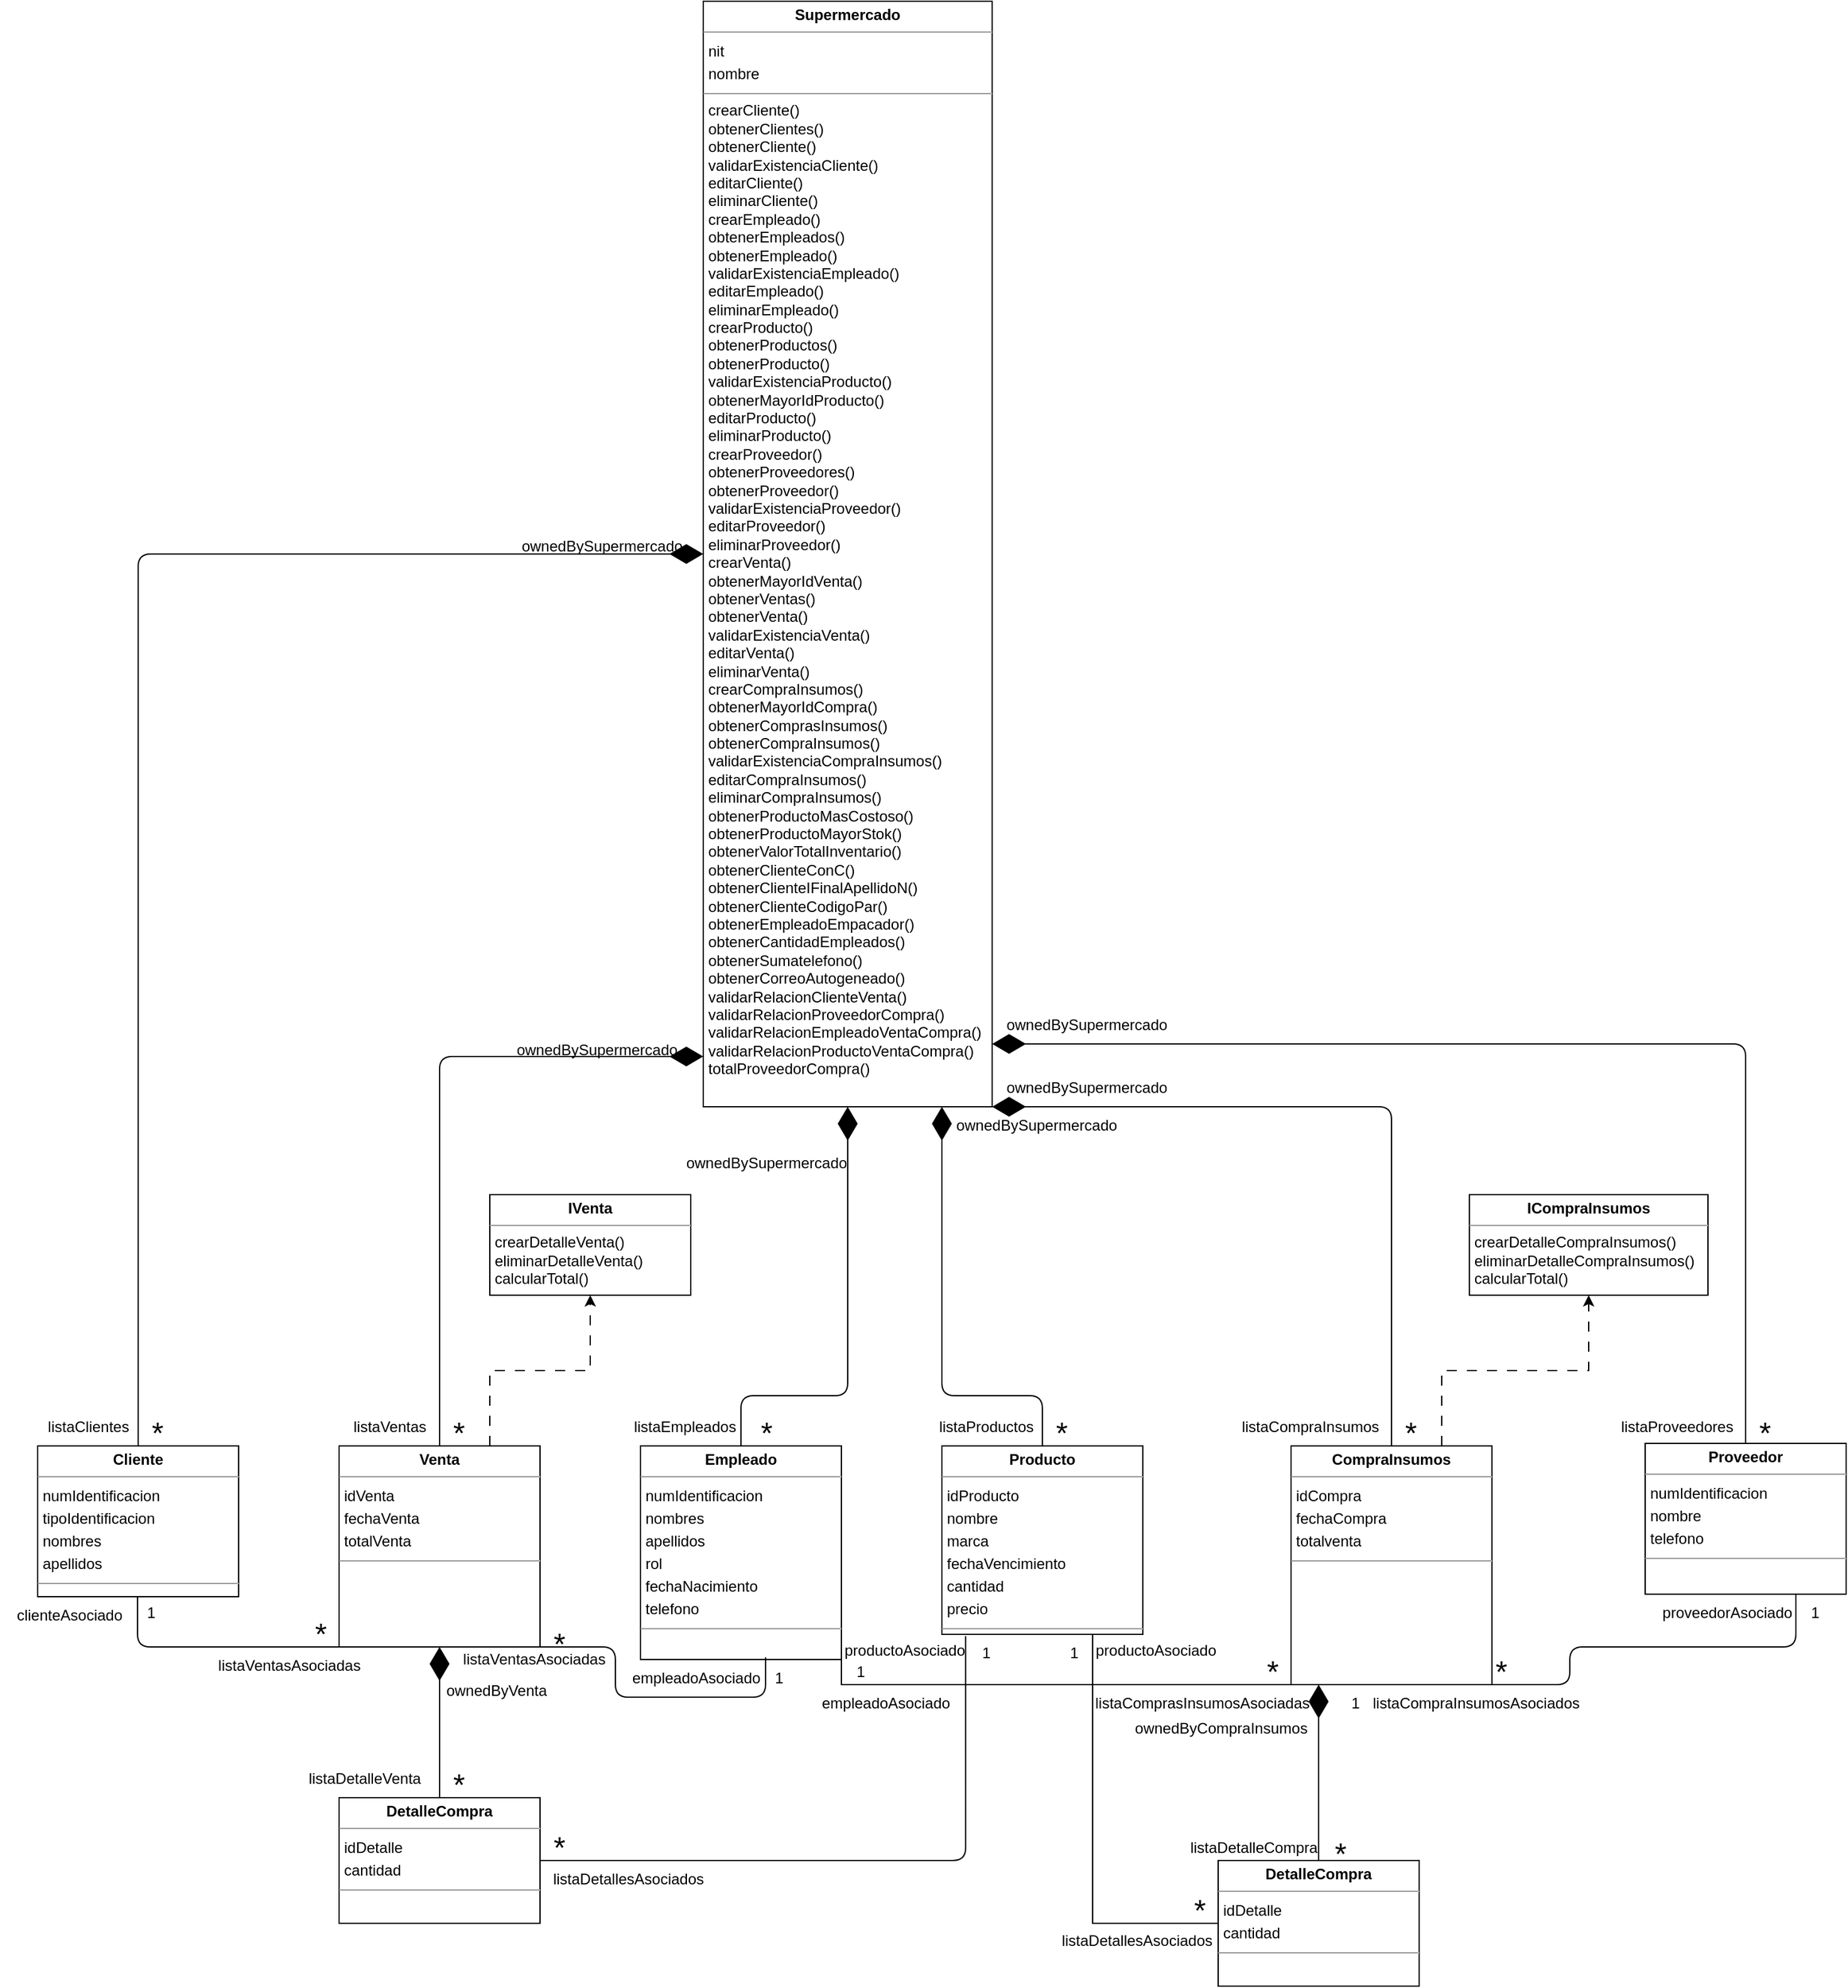 <mxfile version="22.1.3" type="device">
  <diagram id="C5RBs43oDa-KdzZeNtuy" name="Page-1">
    <mxGraphModel dx="829" dy="1866" grid="1" gridSize="10" guides="1" tooltips="1" connect="1" arrows="1" fold="1" page="1" pageScale="1" pageWidth="827" pageHeight="1169" math="0" shadow="0">
      <root>
        <mxCell id="WIyWlLk6GJQsqaUBKTNV-0" />
        <mxCell id="WIyWlLk6GJQsqaUBKTNV-1" parent="WIyWlLk6GJQsqaUBKTNV-0" />
        <mxCell id="kNCaPJdA75GjF8ZYcJyq-0" value="&lt;p style=&quot;margin:0px;margin-top:4px;text-align:center;&quot;&gt;&lt;b&gt;Cliente&lt;/b&gt;&lt;/p&gt;&lt;hr size=&quot;1&quot;&gt;&lt;p style=&quot;margin: 0px 0px 0px 4px; line-height: 150%;&quot;&gt;numIdentificacion&lt;/p&gt;&lt;p style=&quot;margin: 0px 0px 0px 4px; line-height: 150%;&quot;&gt;tipoIdentificacion&lt;/p&gt;&lt;p style=&quot;margin: 0px 0px 0px 4px; line-height: 150%;&quot;&gt;nombres&lt;/p&gt;&lt;p style=&quot;margin: 0px 0px 0px 4px; line-height: 150%;&quot;&gt;apellidos&lt;/p&gt;&lt;hr size=&quot;1&quot;&gt;&lt;p style=&quot;margin:0px;margin-left:4px;&quot;&gt;&lt;br&gt;&lt;/p&gt;" style="verticalAlign=top;align=left;overflow=fill;fontSize=12;fontFamily=Helvetica;html=1;whiteSpace=wrap;" parent="WIyWlLk6GJQsqaUBKTNV-1" vertex="1">
          <mxGeometry x="40" y="240" width="160" height="120" as="geometry" />
        </mxCell>
        <mxCell id="XZi6HHMwjH49y-VhssPX-24" style="edgeStyle=orthogonalEdgeStyle;rounded=0;orthogonalLoop=1;jettySize=auto;html=1;exitX=0.75;exitY=0;exitDx=0;exitDy=0;entryX=0.5;entryY=1;entryDx=0;entryDy=0;dashed=1;dashPattern=8 8;" edge="1" parent="WIyWlLk6GJQsqaUBKTNV-1" source="kNCaPJdA75GjF8ZYcJyq-1" target="XZi6HHMwjH49y-VhssPX-23">
          <mxGeometry relative="1" as="geometry" />
        </mxCell>
        <mxCell id="kNCaPJdA75GjF8ZYcJyq-1" value="&lt;p style=&quot;margin:0px;margin-top:4px;text-align:center;&quot;&gt;&lt;b&gt;Venta&lt;/b&gt;&lt;/p&gt;&lt;hr size=&quot;1&quot;&gt;&lt;p style=&quot;margin: 0px 0px 0px 4px; line-height: 150%;&quot;&gt;idVenta&lt;/p&gt;&lt;p style=&quot;margin: 0px 0px 0px 4px; line-height: 150%;&quot;&gt;fechaVenta&lt;/p&gt;&lt;p style=&quot;margin: 0px 0px 0px 4px; line-height: 150%;&quot;&gt;totalVenta&lt;/p&gt;&lt;hr size=&quot;1&quot;&gt;&lt;p style=&quot;margin:0px;margin-left:4px;&quot;&gt;&lt;br&gt;&lt;/p&gt;" style="verticalAlign=top;align=left;overflow=fill;fontSize=12;fontFamily=Helvetica;html=1;whiteSpace=wrap;" parent="WIyWlLk6GJQsqaUBKTNV-1" vertex="1">
          <mxGeometry x="280" y="240" width="160" height="160" as="geometry" />
        </mxCell>
        <mxCell id="Ck3OJxmytHhcV2q8WUNJ-1" value="&lt;p style=&quot;margin:0px;margin-top:4px;text-align:center;&quot;&gt;&lt;b&gt;Empleado&lt;/b&gt;&lt;/p&gt;&lt;hr size=&quot;1&quot;&gt;&lt;p style=&quot;margin: 0px 0px 0px 4px; line-height: 150%;&quot;&gt;numIdentificacion&lt;/p&gt;&lt;p style=&quot;margin: 0px 0px 0px 4px; line-height: 150%;&quot;&gt;nombres&lt;/p&gt;&lt;p style=&quot;margin: 0px 0px 0px 4px; line-height: 150%;&quot;&gt;apellidos&lt;/p&gt;&lt;p style=&quot;margin: 0px 0px 0px 4px; line-height: 150%;&quot;&gt;rol&lt;/p&gt;&lt;p style=&quot;margin: 0px 0px 0px 4px; line-height: 150%;&quot;&gt;fechaNacimiento&lt;/p&gt;&lt;p style=&quot;margin: 0px 0px 0px 4px; line-height: 150%;&quot;&gt;telefono&lt;/p&gt;&lt;hr size=&quot;1&quot;&gt;&lt;p style=&quot;margin:0px;margin-left:4px;&quot;&gt;&lt;br&gt;&lt;/p&gt;" style="verticalAlign=top;align=left;overflow=fill;fontSize=12;fontFamily=Helvetica;html=1;whiteSpace=wrap;" parent="WIyWlLk6GJQsqaUBKTNV-1" vertex="1">
          <mxGeometry x="520" y="240" width="160" height="170" as="geometry" />
        </mxCell>
        <mxCell id="Ck3OJxmytHhcV2q8WUNJ-2" value="&lt;p style=&quot;margin:0px;margin-top:4px;text-align:center;&quot;&gt;&lt;b&gt;Producto&lt;/b&gt;&lt;/p&gt;&lt;hr size=&quot;1&quot;&gt;&lt;p style=&quot;margin: 0px 0px 0px 4px; line-height: 150%;&quot;&gt;idProducto&lt;/p&gt;&lt;p style=&quot;margin: 0px 0px 0px 4px; line-height: 150%;&quot;&gt;nombre&lt;/p&gt;&lt;p style=&quot;margin: 0px 0px 0px 4px; line-height: 150%;&quot;&gt;marca&lt;/p&gt;&lt;p style=&quot;margin: 0px 0px 0px 4px; line-height: 150%;&quot;&gt;fechaVencimiento&lt;/p&gt;&lt;p style=&quot;margin: 0px 0px 0px 4px; line-height: 150%;&quot;&gt;cantidad&lt;/p&gt;&lt;p style=&quot;margin: 0px 0px 0px 4px; line-height: 150%;&quot;&gt;precio&lt;/p&gt;&lt;hr size=&quot;1&quot;&gt;&lt;p style=&quot;margin:0px;margin-left:4px;&quot;&gt;&lt;br&gt;&lt;/p&gt;" style="verticalAlign=top;align=left;overflow=fill;fontSize=12;fontFamily=Helvetica;html=1;whiteSpace=wrap;" parent="WIyWlLk6GJQsqaUBKTNV-1" vertex="1">
          <mxGeometry x="760" y="240" width="160" height="150" as="geometry" />
        </mxCell>
        <mxCell id="XZi6HHMwjH49y-VhssPX-19" style="edgeStyle=orthogonalEdgeStyle;rounded=0;orthogonalLoop=1;jettySize=auto;html=1;exitX=0;exitY=1;exitDx=0;exitDy=0;entryX=1;entryY=1;entryDx=0;entryDy=0;endArrow=none;endFill=0;" edge="1" parent="WIyWlLk6GJQsqaUBKTNV-1" source="Ck3OJxmytHhcV2q8WUNJ-3" target="Ck3OJxmytHhcV2q8WUNJ-1">
          <mxGeometry relative="1" as="geometry">
            <Array as="points">
              <mxPoint x="680" y="430" />
            </Array>
          </mxGeometry>
        </mxCell>
        <mxCell id="XZi6HHMwjH49y-VhssPX-26" style="edgeStyle=orthogonalEdgeStyle;rounded=0;orthogonalLoop=1;jettySize=auto;html=1;exitX=0.75;exitY=0;exitDx=0;exitDy=0;entryX=0.5;entryY=1;entryDx=0;entryDy=0;dashed=1;dashPattern=8 8;" edge="1" parent="WIyWlLk6GJQsqaUBKTNV-1" source="Ck3OJxmytHhcV2q8WUNJ-3" target="XZi6HHMwjH49y-VhssPX-25">
          <mxGeometry relative="1" as="geometry" />
        </mxCell>
        <mxCell id="Ck3OJxmytHhcV2q8WUNJ-3" value="&lt;p style=&quot;margin:0px;margin-top:4px;text-align:center;&quot;&gt;&lt;b&gt;CompraInsumos&lt;/b&gt;&lt;/p&gt;&lt;hr size=&quot;1&quot;&gt;&lt;p style=&quot;margin: 0px 0px 0px 4px; line-height: 150%;&quot;&gt;idCompra&lt;/p&gt;&lt;p style=&quot;margin: 0px 0px 0px 4px; line-height: 150%;&quot;&gt;fechaCompra&lt;/p&gt;&lt;p style=&quot;margin: 0px 0px 0px 4px; line-height: 150%;&quot;&gt;totalventa&lt;/p&gt;&lt;hr size=&quot;1&quot;&gt;&lt;p style=&quot;margin:0px;margin-left:4px;&quot;&gt;&lt;br&gt;&lt;/p&gt;" style="verticalAlign=top;align=left;overflow=fill;fontSize=12;fontFamily=Helvetica;html=1;whiteSpace=wrap;" parent="WIyWlLk6GJQsqaUBKTNV-1" vertex="1">
          <mxGeometry x="1038" y="240" width="160" height="190" as="geometry" />
        </mxCell>
        <mxCell id="Ck3OJxmytHhcV2q8WUNJ-4" value="&lt;p style=&quot;margin:0px;margin-top:4px;text-align:center;&quot;&gt;&lt;b&gt;Proveedor&lt;/b&gt;&lt;/p&gt;&lt;hr size=&quot;1&quot;&gt;&lt;p style=&quot;margin: 0px 0px 0px 4px; line-height: 150%;&quot;&gt;numIdentificacion&lt;/p&gt;&lt;p style=&quot;margin: 0px 0px 0px 4px; line-height: 150%;&quot;&gt;nombre&lt;/p&gt;&lt;p style=&quot;margin: 0px 0px 0px 4px; line-height: 150%;&quot;&gt;telefono&lt;/p&gt;&lt;hr size=&quot;1&quot;&gt;&lt;p style=&quot;margin:0px;margin-left:4px;&quot;&gt;&lt;br&gt;&lt;/p&gt;" style="verticalAlign=top;align=left;overflow=fill;fontSize=12;fontFamily=Helvetica;html=1;whiteSpace=wrap;" parent="WIyWlLk6GJQsqaUBKTNV-1" vertex="1">
          <mxGeometry x="1320" y="238" width="160" height="120" as="geometry" />
        </mxCell>
        <mxCell id="Ck3OJxmytHhcV2q8WUNJ-5" value="&lt;p style=&quot;margin:0px;margin-top:4px;text-align:center;&quot;&gt;&lt;b&gt;DetalleCompra&lt;/b&gt;&lt;/p&gt;&lt;hr size=&quot;1&quot;&gt;&lt;p style=&quot;margin: 0px 0px 0px 4px; line-height: 150%;&quot;&gt;idDetalle&lt;/p&gt;&lt;p style=&quot;margin: 0px 0px 0px 4px; line-height: 150%;&quot;&gt;cantidad&lt;/p&gt;&lt;hr size=&quot;1&quot;&gt;&lt;p style=&quot;margin:0px;margin-left:4px;&quot;&gt;&lt;br&gt;&lt;/p&gt;" style="verticalAlign=top;align=left;overflow=fill;fontSize=12;fontFamily=Helvetica;html=1;whiteSpace=wrap;" parent="WIyWlLk6GJQsqaUBKTNV-1" vertex="1">
          <mxGeometry x="280" y="520" width="160" height="100" as="geometry" />
        </mxCell>
        <mxCell id="Ck3OJxmytHhcV2q8WUNJ-8" value="" style="endArrow=diamondThin;endFill=1;endSize=24;html=1;rounded=0;entryX=0.5;entryY=1;entryDx=0;entryDy=0;exitX=0.5;exitY=0;exitDx=0;exitDy=0;" parent="WIyWlLk6GJQsqaUBKTNV-1" source="Ck3OJxmytHhcV2q8WUNJ-5" target="kNCaPJdA75GjF8ZYcJyq-1" edge="1">
          <mxGeometry width="160" relative="1" as="geometry">
            <mxPoint x="410" y="490" as="sourcePoint" />
            <mxPoint x="570" y="490" as="targetPoint" />
          </mxGeometry>
        </mxCell>
        <mxCell id="Ck3OJxmytHhcV2q8WUNJ-9" value="" style="endArrow=none;endFill=0;endSize=24;html=1;rounded=1;entryX=0.5;entryY=1;entryDx=0;entryDy=0;exitX=0.25;exitY=1;exitDx=0;exitDy=0;edgeStyle=orthogonalEdgeStyle;" parent="WIyWlLk6GJQsqaUBKTNV-1" source="kNCaPJdA75GjF8ZYcJyq-1" edge="1">
          <mxGeometry width="160" relative="1" as="geometry">
            <mxPoint x="119.5" y="550" as="sourcePoint" />
            <mxPoint x="119.5" y="360" as="targetPoint" />
            <Array as="points">
              <mxPoint x="320" y="400" />
              <mxPoint x="120" y="400" />
            </Array>
          </mxGeometry>
        </mxCell>
        <mxCell id="Ck3OJxmytHhcV2q8WUNJ-10" value="&lt;font style=&quot;font-size: 24px;&quot;&gt;*&lt;/font&gt;" style="text;html=1;align=center;verticalAlign=middle;resizable=0;points=[];autosize=1;strokeColor=none;fillColor=none;" parent="WIyWlLk6GJQsqaUBKTNV-1" vertex="1">
          <mxGeometry x="250" y="370" width="30" height="40" as="geometry" />
        </mxCell>
        <mxCell id="Ck3OJxmytHhcV2q8WUNJ-11" value="1" style="text;html=1;align=center;verticalAlign=middle;resizable=0;points=[];autosize=1;strokeColor=none;fillColor=none;" parent="WIyWlLk6GJQsqaUBKTNV-1" vertex="1">
          <mxGeometry x="115" y="358" width="30" height="30" as="geometry" />
        </mxCell>
        <mxCell id="Ck3OJxmytHhcV2q8WUNJ-12" value="" style="endArrow=none;endFill=0;endSize=24;html=1;rounded=1;exitX=0.153;exitY=-0.06;exitDx=0;exitDy=0;edgeStyle=orthogonalEdgeStyle;entryX=1;entryY=1;entryDx=0;entryDy=0;exitPerimeter=0;" parent="WIyWlLk6GJQsqaUBKTNV-1" source="Ck3OJxmytHhcV2q8WUNJ-14" target="kNCaPJdA75GjF8ZYcJyq-1" edge="1">
          <mxGeometry width="160" relative="1" as="geometry">
            <mxPoint x="600.5" y="410" as="sourcePoint" />
            <mxPoint x="400" y="440" as="targetPoint" />
            <Array as="points">
              <mxPoint x="620" y="440" />
              <mxPoint x="500" y="440" />
              <mxPoint x="500" y="400" />
            </Array>
          </mxGeometry>
        </mxCell>
        <mxCell id="Ck3OJxmytHhcV2q8WUNJ-13" value="&lt;font style=&quot;font-size: 24px;&quot;&gt;*&lt;/font&gt;" style="text;html=1;align=center;verticalAlign=middle;resizable=0;points=[];autosize=1;strokeColor=none;fillColor=none;" parent="WIyWlLk6GJQsqaUBKTNV-1" vertex="1">
          <mxGeometry x="440" y="378" width="30" height="40" as="geometry" />
        </mxCell>
        <mxCell id="Ck3OJxmytHhcV2q8WUNJ-14" value="&lt;font style=&quot;font-size: 12px;&quot;&gt;1&lt;/font&gt;" style="text;html=1;align=center;verticalAlign=middle;resizable=0;points=[];autosize=1;strokeColor=none;fillColor=none;" parent="WIyWlLk6GJQsqaUBKTNV-1" vertex="1">
          <mxGeometry x="615" y="410" width="30" height="30" as="geometry" />
        </mxCell>
        <mxCell id="Ck3OJxmytHhcV2q8WUNJ-15" value="&lt;font style=&quot;font-size: 24px;&quot;&gt;*&lt;/font&gt;" style="text;html=1;align=center;verticalAlign=middle;resizable=0;points=[];autosize=1;strokeColor=none;fillColor=none;" parent="WIyWlLk6GJQsqaUBKTNV-1" vertex="1">
          <mxGeometry x="360" y="490" width="30" height="40" as="geometry" />
        </mxCell>
        <mxCell id="Ck3OJxmytHhcV2q8WUNJ-16" value="" style="endArrow=none;endFill=0;endSize=24;html=1;rounded=1;exitX=0.118;exitY=1.009;exitDx=0;exitDy=0;edgeStyle=orthogonalEdgeStyle;entryX=1;entryY=0.5;entryDx=0;entryDy=0;exitPerimeter=0;" parent="WIyWlLk6GJQsqaUBKTNV-1" source="Ck3OJxmytHhcV2q8WUNJ-2" target="Ck3OJxmytHhcV2q8WUNJ-5" edge="1">
          <mxGeometry width="160" relative="1" as="geometry">
            <mxPoint x="789.5" y="560" as="sourcePoint" />
            <mxPoint x="590" y="480" as="targetPoint" />
            <Array as="points">
              <mxPoint x="779" y="570" />
            </Array>
          </mxGeometry>
        </mxCell>
        <mxCell id="Ck3OJxmytHhcV2q8WUNJ-17" value="&lt;font style=&quot;font-size: 24px;&quot;&gt;*&lt;/font&gt;" style="text;html=1;align=center;verticalAlign=middle;resizable=0;points=[];autosize=1;strokeColor=none;fillColor=none;" parent="WIyWlLk6GJQsqaUBKTNV-1" vertex="1">
          <mxGeometry x="440" y="540" width="30" height="40" as="geometry" />
        </mxCell>
        <mxCell id="Ck3OJxmytHhcV2q8WUNJ-18" value="&lt;font style=&quot;font-size: 12px;&quot;&gt;1&lt;/font&gt;" style="text;html=1;align=center;verticalAlign=middle;resizable=0;points=[];autosize=1;strokeColor=none;fillColor=none;" parent="WIyWlLk6GJQsqaUBKTNV-1" vertex="1">
          <mxGeometry x="780" y="390" width="30" height="30" as="geometry" />
        </mxCell>
        <mxCell id="Ck3OJxmytHhcV2q8WUNJ-21" value="&lt;font style=&quot;font-size: 12px;&quot;&gt;1&lt;/font&gt;" style="text;html=1;align=center;verticalAlign=middle;resizable=0;points=[];autosize=1;strokeColor=none;fillColor=none;" parent="WIyWlLk6GJQsqaUBKTNV-1" vertex="1">
          <mxGeometry x="1074" y="430" width="30" height="30" as="geometry" />
        </mxCell>
        <mxCell id="Ck3OJxmytHhcV2q8WUNJ-22" value="" style="endArrow=none;endFill=0;endSize=24;html=1;rounded=1;exitX=0.75;exitY=1;exitDx=0;exitDy=0;edgeStyle=orthogonalEdgeStyle;entryX=1;entryY=1;entryDx=0;entryDy=0;" parent="WIyWlLk6GJQsqaUBKTNV-1" source="Ck3OJxmytHhcV2q8WUNJ-4" target="Ck3OJxmytHhcV2q8WUNJ-3" edge="1">
          <mxGeometry width="160" relative="1" as="geometry">
            <mxPoint x="1280" y="290" as="sourcePoint" />
            <mxPoint x="1120" y="340" as="targetPoint" />
            <Array as="points">
              <mxPoint x="1440" y="400" />
              <mxPoint x="1260" y="400" />
              <mxPoint x="1260" y="430" />
            </Array>
          </mxGeometry>
        </mxCell>
        <mxCell id="Ck3OJxmytHhcV2q8WUNJ-23" value="&lt;font style=&quot;font-size: 24px;&quot;&gt;*&lt;/font&gt;" style="text;html=1;align=center;verticalAlign=middle;resizable=0;points=[];autosize=1;strokeColor=none;fillColor=none;" parent="WIyWlLk6GJQsqaUBKTNV-1" vertex="1">
          <mxGeometry x="1190" y="400" width="30" height="40" as="geometry" />
        </mxCell>
        <mxCell id="Ck3OJxmytHhcV2q8WUNJ-24" value="&lt;font style=&quot;font-size: 12px;&quot;&gt;1&lt;/font&gt;" style="text;html=1;align=center;verticalAlign=middle;resizable=0;points=[];autosize=1;strokeColor=none;fillColor=none;" parent="WIyWlLk6GJQsqaUBKTNV-1" vertex="1">
          <mxGeometry x="1440" y="358" width="30" height="30" as="geometry" />
        </mxCell>
        <mxCell id="Ck3OJxmytHhcV2q8WUNJ-25" value="&lt;p style=&quot;margin:0px;margin-top:4px;text-align:center;&quot;&gt;&lt;b&gt;Supermercado&lt;/b&gt;&lt;/p&gt;&lt;hr size=&quot;1&quot;&gt;&lt;p style=&quot;margin: 0px 0px 0px 4px; line-height: 150%;&quot;&gt;nit&lt;/p&gt;&lt;p style=&quot;margin: 0px 0px 0px 4px; line-height: 150%;&quot;&gt;nombre&lt;/p&gt;&lt;hr size=&quot;1&quot;&gt;&lt;p style=&quot;margin:0px;margin-left:4px;&quot;&gt;crearCliente()&lt;/p&gt;&lt;p style=&quot;margin:0px;margin-left:4px;&quot;&gt;obtenerClientes()&lt;/p&gt;&lt;p style=&quot;margin:0px;margin-left:4px;&quot;&gt;obtenerCliente()&lt;br&gt;&lt;/p&gt;&lt;p style=&quot;margin:0px;margin-left:4px;&quot;&gt;validarExistenciaCliente()&lt;br&gt;&lt;/p&gt;&lt;p style=&quot;margin:0px;margin-left:4px;&quot;&gt;editarCliente()&lt;/p&gt;&lt;p style=&quot;margin:0px;margin-left:4px;&quot;&gt;eliminarCliente()&lt;/p&gt;&lt;p style=&quot;border-color: var(--border-color); margin: 0px 0px 0px 4px;&quot;&gt;crearEmpleado()&lt;/p&gt;&lt;p style=&quot;border-color: var(--border-color); margin: 0px 0px 0px 4px;&quot;&gt;obtenerEmpleados()&lt;/p&gt;&lt;p style=&quot;border-color: var(--border-color); margin: 0px 0px 0px 4px;&quot;&gt;obtenerEmpleado()&lt;br style=&quot;border-color: var(--border-color);&quot;&gt;&lt;/p&gt;&lt;p style=&quot;border-color: var(--border-color); margin: 0px 0px 0px 4px;&quot;&gt;validarExistenciaEmpleado()&lt;br style=&quot;border-color: var(--border-color);&quot;&gt;&lt;/p&gt;&lt;p style=&quot;border-color: var(--border-color); margin: 0px 0px 0px 4px;&quot;&gt;editarEmpleado()&lt;/p&gt;&lt;p style=&quot;border-color: var(--border-color); margin: 0px 0px 0px 4px;&quot;&gt;eliminarEmpleado()&lt;/p&gt;&lt;p style=&quot;border-color: var(--border-color); margin: 0px 0px 0px 4px;&quot;&gt;crearProducto()&lt;/p&gt;&lt;p style=&quot;border-color: var(--border-color); margin: 0px 0px 0px 4px;&quot;&gt;obtenerProductos()&lt;/p&gt;&lt;p style=&quot;border-color: var(--border-color); margin: 0px 0px 0px 4px;&quot;&gt;obtenerProducto()&lt;br style=&quot;border-color: var(--border-color);&quot;&gt;&lt;/p&gt;&lt;p style=&quot;border-color: var(--border-color); margin: 0px 0px 0px 4px;&quot;&gt;validarExistenciaProducto()&lt;br style=&quot;border-color: var(--border-color);&quot;&gt;&lt;/p&gt;&lt;p style=&quot;border-color: var(--border-color); margin: 0px 0px 0px 4px;&quot;&gt;obtenerMayorIdProducto()&lt;br&gt;&lt;/p&gt;&lt;p style=&quot;border-color: var(--border-color); margin: 0px 0px 0px 4px;&quot;&gt;editarProducto()&lt;/p&gt;&lt;p style=&quot;border-color: var(--border-color); margin: 0px 0px 0px 4px;&quot;&gt;eliminarProducto()&lt;/p&gt;&lt;p style=&quot;border-color: var(--border-color); margin: 0px 0px 0px 4px;&quot;&gt;crearProveedor()&lt;/p&gt;&lt;p style=&quot;border-color: var(--border-color); margin: 0px 0px 0px 4px;&quot;&gt;obtenerProveedores()&lt;/p&gt;&lt;p style=&quot;border-color: var(--border-color); margin: 0px 0px 0px 4px;&quot;&gt;obtenerProveedor()&lt;br style=&quot;border-color: var(--border-color);&quot;&gt;&lt;/p&gt;&lt;p style=&quot;border-color: var(--border-color); margin: 0px 0px 0px 4px;&quot;&gt;validarExistenciaProveedor()&lt;br style=&quot;border-color: var(--border-color);&quot;&gt;&lt;/p&gt;&lt;p style=&quot;border-color: var(--border-color); margin: 0px 0px 0px 4px;&quot;&gt;editarProveedor()&lt;/p&gt;&lt;p style=&quot;border-color: var(--border-color); margin: 0px 0px 0px 4px;&quot;&gt;eliminarProveedor()&lt;/p&gt;&lt;p style=&quot;border-color: var(--border-color); margin: 0px 0px 0px 4px;&quot;&gt;crearVenta()&lt;/p&gt;&lt;p style=&quot;border-color: var(--border-color); margin: 0px 0px 0px 4px;&quot;&gt;obtenerMayorIdVenta()&lt;br&gt;&lt;/p&gt;&lt;p style=&quot;border-color: var(--border-color); margin: 0px 0px 0px 4px;&quot;&gt;obtenerVentas()&lt;br&gt;&lt;/p&gt;&lt;p style=&quot;border-color: var(--border-color); margin: 0px 0px 0px 4px;&quot;&gt;obtenerVenta()&lt;br&gt;&lt;/p&gt;&lt;p style=&quot;border-color: var(--border-color); margin: 0px 0px 0px 4px;&quot;&gt;validarExistenciaVenta()&lt;br&gt;&lt;/p&gt;&lt;p style=&quot;border-color: var(--border-color); margin: 0px 0px 0px 4px;&quot;&gt;editarVenta()&lt;br&gt;&lt;/p&gt;&lt;p style=&quot;border-color: var(--border-color); margin: 0px 0px 0px 4px;&quot;&gt;eliminarVenta()&lt;br&gt;&lt;/p&gt;&lt;p style=&quot;border-color: var(--border-color); margin: 0px 0px 0px 4px;&quot;&gt;crearCompraInsumos()&lt;/p&gt;&lt;p style=&quot;border-color: var(--border-color); margin: 0px 0px 0px 4px;&quot;&gt;obtenerMayorIdCompra()&lt;br style=&quot;border-color: var(--border-color);&quot;&gt;&lt;/p&gt;&lt;p style=&quot;border-color: var(--border-color); margin: 0px 0px 0px 4px;&quot;&gt;obtenerComprasInsumos()&lt;br style=&quot;border-color: var(--border-color);&quot;&gt;&lt;/p&gt;&lt;p style=&quot;border-color: var(--border-color); margin: 0px 0px 0px 4px;&quot;&gt;obtenerCompraInsumos()&lt;br style=&quot;border-color: var(--border-color);&quot;&gt;&lt;/p&gt;&lt;p style=&quot;border-color: var(--border-color); margin: 0px 0px 0px 4px;&quot;&gt;validarExistenciaCompraInsumos()&lt;br style=&quot;border-color: var(--border-color);&quot;&gt;&lt;/p&gt;&lt;p style=&quot;border-color: var(--border-color); margin: 0px 0px 0px 4px;&quot;&gt;editarCompraInsumos()&lt;br style=&quot;border-color: var(--border-color);&quot;&gt;&lt;/p&gt;&lt;p style=&quot;border-color: var(--border-color); margin: 0px 0px 0px 4px;&quot;&gt;eliminarCompraInsumos()&lt;/p&gt;&lt;p style=&quot;border-color: var(--border-color); margin: 0px 0px 0px 4px;&quot;&gt;obtenerProductoMasCostoso()&lt;br&gt;&lt;/p&gt;&lt;p style=&quot;border-color: var(--border-color); margin: 0px 0px 0px 4px;&quot;&gt;obtenerProductoMayorStok()&lt;br&gt;&lt;/p&gt;&lt;p style=&quot;border-color: var(--border-color); margin: 0px 0px 0px 4px;&quot;&gt;obtenerValorTotalInventario()&lt;br&gt;&lt;/p&gt;&lt;p style=&quot;border-color: var(--border-color); margin: 0px 0px 0px 4px;&quot;&gt;obtenerClienteConC()&lt;br&gt;&lt;/p&gt;&lt;p style=&quot;border-color: var(--border-color); margin: 0px 0px 0px 4px;&quot;&gt;obtenerClienteIFinalApellidoN()&lt;br&gt;&lt;/p&gt;&lt;p style=&quot;border-color: var(--border-color); margin: 0px 0px 0px 4px;&quot;&gt;obtenerClienteCodigoPar()&lt;br&gt;&lt;/p&gt;&lt;p style=&quot;border-color: var(--border-color); margin: 0px 0px 0px 4px;&quot;&gt;obtenerEmpleadoEmpacador()&lt;br&gt;&lt;/p&gt;&lt;p style=&quot;border-color: var(--border-color); margin: 0px 0px 0px 4px;&quot;&gt;obtenerCantidadEmpleados()&lt;br&gt;&lt;/p&gt;&lt;p style=&quot;border-color: var(--border-color); margin: 0px 0px 0px 4px;&quot;&gt;obtenerSumatelefono()&lt;br&gt;&lt;/p&gt;&lt;p style=&quot;border-color: var(--border-color); margin: 0px 0px 0px 4px;&quot;&gt;obtenerCorreoAutogeneado()&lt;br&gt;&lt;/p&gt;&lt;p style=&quot;border-color: var(--border-color); margin: 0px 0px 0px 4px;&quot;&gt;validarRelacionClienteVenta()&lt;br&gt;&lt;/p&gt;&lt;p style=&quot;border-color: var(--border-color); margin: 0px 0px 0px 4px;&quot;&gt;validarRelacionProveedorCompra()&lt;br&gt;&lt;/p&gt;&lt;p style=&quot;border-color: var(--border-color); margin: 0px 0px 0px 4px;&quot;&gt;validarRelacionEmpleadoVentaCompra()&lt;br&gt;&lt;/p&gt;&lt;p style=&quot;border-color: var(--border-color); margin: 0px 0px 0px 4px;&quot;&gt;validarRelacionProductoVentaCompra()&lt;br&gt;&lt;/p&gt;&lt;p style=&quot;border-color: var(--border-color); margin: 0px 0px 0px 4px;&quot;&gt;totalProveedorCompra()&lt;br&gt;&lt;/p&gt;" style="verticalAlign=top;align=left;overflow=fill;fontSize=12;fontFamily=Helvetica;html=1;whiteSpace=wrap;" parent="WIyWlLk6GJQsqaUBKTNV-1" vertex="1">
          <mxGeometry x="570" y="-910" width="230" height="880" as="geometry" />
        </mxCell>
        <mxCell id="Ck3OJxmytHhcV2q8WUNJ-26" value="" style="endArrow=diamondThin;endFill=1;endSize=24;html=1;rounded=1;entryX=0;entryY=0.5;entryDx=0;entryDy=0;exitX=0.5;exitY=0;exitDx=0;exitDy=0;edgeStyle=orthogonalEdgeStyle;" parent="WIyWlLk6GJQsqaUBKTNV-1" source="kNCaPJdA75GjF8ZYcJyq-0" target="Ck3OJxmytHhcV2q8WUNJ-25" edge="1">
          <mxGeometry width="160" relative="1" as="geometry">
            <mxPoint x="454.5" y="110" as="sourcePoint" />
            <mxPoint x="454.5" y="-80" as="targetPoint" />
          </mxGeometry>
        </mxCell>
        <mxCell id="Ck3OJxmytHhcV2q8WUNJ-27" value="&lt;font style=&quot;font-size: 24px;&quot;&gt;*&lt;/font&gt;" style="text;html=1;align=center;verticalAlign=middle;resizable=0;points=[];autosize=1;strokeColor=none;fillColor=none;" parent="WIyWlLk6GJQsqaUBKTNV-1" vertex="1">
          <mxGeometry x="120" y="210" width="30" height="40" as="geometry" />
        </mxCell>
        <mxCell id="Ck3OJxmytHhcV2q8WUNJ-28" value="" style="endArrow=diamondThin;endFill=1;endSize=24;html=1;rounded=1;exitX=0.5;exitY=0;exitDx=0;exitDy=0;edgeStyle=orthogonalEdgeStyle;" parent="WIyWlLk6GJQsqaUBKTNV-1" source="kNCaPJdA75GjF8ZYcJyq-1" edge="1" target="Ck3OJxmytHhcV2q8WUNJ-25">
          <mxGeometry width="160" relative="1" as="geometry">
            <mxPoint x="120" y="285" as="sourcePoint" />
            <mxPoint x="587" y="-70" as="targetPoint" />
            <Array as="points">
              <mxPoint x="360" y="-70" />
            </Array>
          </mxGeometry>
        </mxCell>
        <mxCell id="Ck3OJxmytHhcV2q8WUNJ-29" value="&lt;font style=&quot;font-size: 24px;&quot;&gt;*&lt;/font&gt;" style="text;html=1;align=center;verticalAlign=middle;resizable=0;points=[];autosize=1;strokeColor=none;fillColor=none;" parent="WIyWlLk6GJQsqaUBKTNV-1" vertex="1">
          <mxGeometry x="360" y="210" width="30" height="40" as="geometry" />
        </mxCell>
        <mxCell id="Ck3OJxmytHhcV2q8WUNJ-30" value="" style="endArrow=diamondThin;endFill=1;endSize=24;html=1;rounded=1;exitX=0.5;exitY=0;exitDx=0;exitDy=0;edgeStyle=orthogonalEdgeStyle;entryX=0.5;entryY=1;entryDx=0;entryDy=0;" parent="WIyWlLk6GJQsqaUBKTNV-1" source="Ck3OJxmytHhcV2q8WUNJ-1" target="Ck3OJxmytHhcV2q8WUNJ-25" edge="1">
          <mxGeometry width="160" relative="1" as="geometry">
            <mxPoint x="370" y="250" as="sourcePoint" />
            <mxPoint x="670" as="targetPoint" />
            <Array as="points">
              <mxPoint x="600" y="200" />
              <mxPoint x="685" y="200" />
            </Array>
          </mxGeometry>
        </mxCell>
        <mxCell id="Ck3OJxmytHhcV2q8WUNJ-31" value="&lt;font style=&quot;font-size: 24px;&quot;&gt;*&lt;/font&gt;" style="text;html=1;align=center;verticalAlign=middle;resizable=0;points=[];autosize=1;strokeColor=none;fillColor=none;" parent="WIyWlLk6GJQsqaUBKTNV-1" vertex="1">
          <mxGeometry x="605" y="210" width="30" height="40" as="geometry" />
        </mxCell>
        <mxCell id="Ck3OJxmytHhcV2q8WUNJ-32" value="" style="endArrow=diamondThin;endFill=1;endSize=24;html=1;rounded=1;entryX=0.25;entryY=1;entryDx=0;entryDy=0;exitX=0.5;exitY=0;exitDx=0;exitDy=0;edgeStyle=orthogonalEdgeStyle;" parent="WIyWlLk6GJQsqaUBKTNV-1" source="Ck3OJxmytHhcV2q8WUNJ-2" edge="1">
          <mxGeometry width="160" relative="1" as="geometry">
            <mxPoint x="680" y="240" as="sourcePoint" />
            <mxPoint x="760" y="-30" as="targetPoint" />
            <Array as="points">
              <mxPoint x="840" y="200" />
              <mxPoint x="760" y="200" />
            </Array>
          </mxGeometry>
        </mxCell>
        <mxCell id="Ck3OJxmytHhcV2q8WUNJ-33" value="&lt;font style=&quot;font-size: 24px;&quot;&gt;*&lt;/font&gt;" style="text;html=1;align=center;verticalAlign=middle;resizable=0;points=[];autosize=1;strokeColor=none;fillColor=none;" parent="WIyWlLk6GJQsqaUBKTNV-1" vertex="1">
          <mxGeometry x="840" y="210" width="30" height="40" as="geometry" />
        </mxCell>
        <mxCell id="Ck3OJxmytHhcV2q8WUNJ-34" value="" style="endArrow=diamondThin;endFill=1;endSize=24;html=1;rounded=1;entryX=0.25;entryY=1;entryDx=0;entryDy=0;exitX=0.5;exitY=0;exitDx=0;exitDy=0;edgeStyle=orthogonalEdgeStyle;" parent="WIyWlLk6GJQsqaUBKTNV-1" source="Ck3OJxmytHhcV2q8WUNJ-3" edge="1">
          <mxGeometry width="160" relative="1" as="geometry">
            <mxPoint x="880" y="240" as="sourcePoint" />
            <mxPoint x="800" y="-30" as="targetPoint" />
            <Array as="points">
              <mxPoint x="1118" y="-30" />
            </Array>
          </mxGeometry>
        </mxCell>
        <mxCell id="Ck3OJxmytHhcV2q8WUNJ-35" value="&lt;font style=&quot;font-size: 24px;&quot;&gt;*&lt;/font&gt;" style="text;html=1;align=center;verticalAlign=middle;resizable=0;points=[];autosize=1;strokeColor=none;fillColor=none;" parent="WIyWlLk6GJQsqaUBKTNV-1" vertex="1">
          <mxGeometry x="1118" y="210" width="30" height="40" as="geometry" />
        </mxCell>
        <mxCell id="Ck3OJxmytHhcV2q8WUNJ-36" value="" style="endArrow=diamondThin;endFill=1;endSize=24;html=1;rounded=1;entryX=0.25;entryY=1;entryDx=0;entryDy=0;exitX=0.5;exitY=0;exitDx=0;exitDy=0;edgeStyle=orthogonalEdgeStyle;" parent="WIyWlLk6GJQsqaUBKTNV-1" source="Ck3OJxmytHhcV2q8WUNJ-4" edge="1">
          <mxGeometry width="160" relative="1" as="geometry">
            <mxPoint x="1080" y="190" as="sourcePoint" />
            <mxPoint x="800" y="-80" as="targetPoint" />
            <Array as="points">
              <mxPoint x="1400" y="-80" />
            </Array>
          </mxGeometry>
        </mxCell>
        <mxCell id="Ck3OJxmytHhcV2q8WUNJ-37" value="&lt;font style=&quot;font-size: 24px;&quot;&gt;*&lt;/font&gt;" style="text;html=1;align=center;verticalAlign=middle;resizable=0;points=[];autosize=1;strokeColor=none;fillColor=none;" parent="WIyWlLk6GJQsqaUBKTNV-1" vertex="1">
          <mxGeometry x="1400" y="210" width="30" height="40" as="geometry" />
        </mxCell>
        <mxCell id="sX47agzZfYIS_Kz9H4tk-1" value="ownedBySupermercado" style="text;html=1;align=center;verticalAlign=middle;resizable=0;points=[];autosize=1;strokeColor=none;fillColor=none;" parent="WIyWlLk6GJQsqaUBKTNV-1" vertex="1">
          <mxGeometry x="410" y="-90" width="150" height="30" as="geometry" />
        </mxCell>
        <mxCell id="sX47agzZfYIS_Kz9H4tk-2" value="ownedBySupermercado" style="text;html=1;align=center;verticalAlign=middle;resizable=0;points=[];autosize=1;strokeColor=none;fillColor=none;" parent="WIyWlLk6GJQsqaUBKTNV-1" vertex="1">
          <mxGeometry x="545" width="150" height="30" as="geometry" />
        </mxCell>
        <mxCell id="sX47agzZfYIS_Kz9H4tk-3" value="ownedBySupermercado" style="text;html=1;align=center;verticalAlign=middle;resizable=0;points=[];autosize=1;strokeColor=none;fillColor=none;" parent="WIyWlLk6GJQsqaUBKTNV-1" vertex="1">
          <mxGeometry x="760" y="-30" width="150" height="30" as="geometry" />
        </mxCell>
        <mxCell id="sX47agzZfYIS_Kz9H4tk-4" value="ownedBySupermercado" style="text;html=1;align=center;verticalAlign=middle;resizable=0;points=[];autosize=1;strokeColor=none;fillColor=none;" parent="WIyWlLk6GJQsqaUBKTNV-1" vertex="1">
          <mxGeometry x="800" y="-60" width="150" height="30" as="geometry" />
        </mxCell>
        <mxCell id="sX47agzZfYIS_Kz9H4tk-5" value="ownedBySupermercado" style="text;html=1;align=center;verticalAlign=middle;resizable=0;points=[];autosize=1;strokeColor=none;fillColor=none;" parent="WIyWlLk6GJQsqaUBKTNV-1" vertex="1">
          <mxGeometry x="800" y="-110" width="150" height="30" as="geometry" />
        </mxCell>
        <mxCell id="sX47agzZfYIS_Kz9H4tk-6" value="ownedByVenta" style="text;html=1;align=center;verticalAlign=middle;resizable=0;points=[];autosize=1;strokeColor=none;fillColor=none;" parent="WIyWlLk6GJQsqaUBKTNV-1" vertex="1">
          <mxGeometry x="355" y="420" width="100" height="30" as="geometry" />
        </mxCell>
        <mxCell id="sX47agzZfYIS_Kz9H4tk-7" value="listaClientes" style="text;html=1;align=center;verticalAlign=middle;resizable=0;points=[];autosize=1;strokeColor=none;fillColor=none;" parent="WIyWlLk6GJQsqaUBKTNV-1" vertex="1">
          <mxGeometry x="35" y="210" width="90" height="30" as="geometry" />
        </mxCell>
        <mxCell id="sX47agzZfYIS_Kz9H4tk-8" value="listaVentas" style="text;html=1;align=center;verticalAlign=middle;resizable=0;points=[];autosize=1;strokeColor=none;fillColor=none;" parent="WIyWlLk6GJQsqaUBKTNV-1" vertex="1">
          <mxGeometry x="280" y="210" width="80" height="30" as="geometry" />
        </mxCell>
        <mxCell id="sX47agzZfYIS_Kz9H4tk-9" value="listaEmpleados" style="text;html=1;align=center;verticalAlign=middle;resizable=0;points=[];autosize=1;strokeColor=none;fillColor=none;" parent="WIyWlLk6GJQsqaUBKTNV-1" vertex="1">
          <mxGeometry x="505" y="210" width="100" height="30" as="geometry" />
        </mxCell>
        <mxCell id="sX47agzZfYIS_Kz9H4tk-10" value="listaProductos" style="text;html=1;align=center;verticalAlign=middle;resizable=0;points=[];autosize=1;strokeColor=none;fillColor=none;" parent="WIyWlLk6GJQsqaUBKTNV-1" vertex="1">
          <mxGeometry x="745" y="210" width="100" height="30" as="geometry" />
        </mxCell>
        <mxCell id="sX47agzZfYIS_Kz9H4tk-11" value="listaCompraInsumos" style="text;html=1;align=center;verticalAlign=middle;resizable=0;points=[];autosize=1;strokeColor=none;fillColor=none;" parent="WIyWlLk6GJQsqaUBKTNV-1" vertex="1">
          <mxGeometry x="988" y="210" width="130" height="30" as="geometry" />
        </mxCell>
        <mxCell id="sX47agzZfYIS_Kz9H4tk-12" value="listaProveedores" style="text;html=1;align=center;verticalAlign=middle;resizable=0;points=[];autosize=1;strokeColor=none;fillColor=none;" parent="WIyWlLk6GJQsqaUBKTNV-1" vertex="1">
          <mxGeometry x="1290" y="210" width="110" height="30" as="geometry" />
        </mxCell>
        <mxCell id="sX47agzZfYIS_Kz9H4tk-13" value="listaDetalleVenta" style="text;html=1;align=center;verticalAlign=middle;resizable=0;points=[];autosize=1;strokeColor=none;fillColor=none;" parent="WIyWlLk6GJQsqaUBKTNV-1" vertex="1">
          <mxGeometry x="245" y="490" width="110" height="30" as="geometry" />
        </mxCell>
        <mxCell id="sX47agzZfYIS_Kz9H4tk-14" value="clienteAsociado" style="text;html=1;align=center;verticalAlign=middle;resizable=0;points=[];autosize=1;strokeColor=none;fillColor=none;" parent="WIyWlLk6GJQsqaUBKTNV-1" vertex="1">
          <mxGeometry x="10" y="360" width="110" height="30" as="geometry" />
        </mxCell>
        <mxCell id="sX47agzZfYIS_Kz9H4tk-15" value="listaVentasAsociadas" style="text;html=1;align=center;verticalAlign=middle;resizable=0;points=[];autosize=1;strokeColor=none;fillColor=none;" parent="WIyWlLk6GJQsqaUBKTNV-1" vertex="1">
          <mxGeometry x="170" y="400" width="140" height="30" as="geometry" />
        </mxCell>
        <mxCell id="sX47agzZfYIS_Kz9H4tk-16" value="empleadoAsociado" style="text;html=1;align=center;verticalAlign=middle;resizable=0;points=[];autosize=1;strokeColor=none;fillColor=none;" parent="WIyWlLk6GJQsqaUBKTNV-1" vertex="1">
          <mxGeometry x="499" y="410" width="130" height="30" as="geometry" />
        </mxCell>
        <mxCell id="sX47agzZfYIS_Kz9H4tk-17" value="listaVentasAsociadas" style="text;html=1;align=center;verticalAlign=middle;resizable=0;points=[];autosize=1;strokeColor=none;fillColor=none;" parent="WIyWlLk6GJQsqaUBKTNV-1" vertex="1">
          <mxGeometry x="365" y="395" width="140" height="30" as="geometry" />
        </mxCell>
        <mxCell id="sX47agzZfYIS_Kz9H4tk-18" value="listaDetallesAsociados" style="text;html=1;align=center;verticalAlign=middle;resizable=0;points=[];autosize=1;strokeColor=none;fillColor=none;" parent="WIyWlLk6GJQsqaUBKTNV-1" vertex="1">
          <mxGeometry x="440" y="570" width="140" height="30" as="geometry" />
        </mxCell>
        <mxCell id="sX47agzZfYIS_Kz9H4tk-19" value="productoAsociado" style="text;html=1;align=center;verticalAlign=middle;resizable=0;points=[];autosize=1;strokeColor=none;fillColor=none;" parent="WIyWlLk6GJQsqaUBKTNV-1" vertex="1">
          <mxGeometry x="670" y="388" width="120" height="30" as="geometry" />
        </mxCell>
        <mxCell id="sX47agzZfYIS_Kz9H4tk-23" value="listaCompraInsumosAsociados" style="text;html=1;align=center;verticalAlign=middle;resizable=0;points=[];autosize=1;strokeColor=none;fillColor=none;" parent="WIyWlLk6GJQsqaUBKTNV-1" vertex="1">
          <mxGeometry x="1090" y="430" width="190" height="30" as="geometry" />
        </mxCell>
        <mxCell id="sX47agzZfYIS_Kz9H4tk-24" value="proveedorAsociado" style="text;html=1;align=center;verticalAlign=middle;resizable=0;points=[];autosize=1;strokeColor=none;fillColor=none;" parent="WIyWlLk6GJQsqaUBKTNV-1" vertex="1">
          <mxGeometry x="1320" y="358" width="130" height="30" as="geometry" />
        </mxCell>
        <mxCell id="XZi6HHMwjH49y-VhssPX-13" style="edgeStyle=orthogonalEdgeStyle;rounded=0;orthogonalLoop=1;jettySize=auto;html=1;exitX=0;exitY=0.5;exitDx=0;exitDy=0;entryX=0.75;entryY=1;entryDx=0;entryDy=0;endArrow=none;endFill=0;" edge="1" parent="WIyWlLk6GJQsqaUBKTNV-1" source="XZi6HHMwjH49y-VhssPX-3" target="Ck3OJxmytHhcV2q8WUNJ-2">
          <mxGeometry relative="1" as="geometry" />
        </mxCell>
        <mxCell id="XZi6HHMwjH49y-VhssPX-3" value="&lt;p style=&quot;margin:0px;margin-top:4px;text-align:center;&quot;&gt;&lt;b&gt;DetalleCompra&lt;/b&gt;&lt;/p&gt;&lt;hr size=&quot;1&quot;&gt;&lt;p style=&quot;margin: 0px 0px 0px 4px; line-height: 150%;&quot;&gt;idDetalle&lt;/p&gt;&lt;p style=&quot;margin: 0px 0px 0px 4px; line-height: 150%;&quot;&gt;cantidad&lt;/p&gt;&lt;hr size=&quot;1&quot;&gt;&lt;p style=&quot;margin:0px;margin-left:4px;&quot;&gt;&lt;br&gt;&lt;/p&gt;" style="verticalAlign=top;align=left;overflow=fill;fontSize=12;fontFamily=Helvetica;html=1;whiteSpace=wrap;" vertex="1" parent="WIyWlLk6GJQsqaUBKTNV-1">
          <mxGeometry x="980" y="570" width="160" height="100" as="geometry" />
        </mxCell>
        <mxCell id="XZi6HHMwjH49y-VhssPX-4" value="&lt;font style=&quot;font-size: 24px;&quot;&gt;*&lt;/font&gt;" style="text;html=1;align=center;verticalAlign=middle;resizable=0;points=[];autosize=1;strokeColor=none;fillColor=none;" vertex="1" parent="WIyWlLk6GJQsqaUBKTNV-1">
          <mxGeometry x="1062" y="545" width="30" height="40" as="geometry" />
        </mxCell>
        <mxCell id="XZi6HHMwjH49y-VhssPX-5" value="&lt;font style=&quot;font-size: 24px;&quot;&gt;*&lt;/font&gt;" style="text;html=1;align=center;verticalAlign=middle;resizable=0;points=[];autosize=1;strokeColor=none;fillColor=none;" vertex="1" parent="WIyWlLk6GJQsqaUBKTNV-1">
          <mxGeometry x="950" y="590" width="30" height="40" as="geometry" />
        </mxCell>
        <mxCell id="XZi6HHMwjH49y-VhssPX-6" value="listaDetalleCompra" style="text;html=1;align=center;verticalAlign=middle;resizable=0;points=[];autosize=1;strokeColor=none;fillColor=none;" vertex="1" parent="WIyWlLk6GJQsqaUBKTNV-1">
          <mxGeometry x="948" y="545" width="120" height="30" as="geometry" />
        </mxCell>
        <mxCell id="XZi6HHMwjH49y-VhssPX-11" value="listaDetallesAsociados" style="text;html=1;align=center;verticalAlign=middle;resizable=0;points=[];autosize=1;strokeColor=none;fillColor=none;" vertex="1" parent="WIyWlLk6GJQsqaUBKTNV-1">
          <mxGeometry x="845" y="619" width="140" height="30" as="geometry" />
        </mxCell>
        <mxCell id="XZi6HHMwjH49y-VhssPX-12" value="" style="endArrow=diamondThin;endFill=1;endSize=24;html=1;rounded=0;entryX=0.5;entryY=1;entryDx=0;entryDy=0;exitX=0.5;exitY=0;exitDx=0;exitDy=0;" edge="1" parent="WIyWlLk6GJQsqaUBKTNV-1" source="XZi6HHMwjH49y-VhssPX-3">
          <mxGeometry width="160" relative="1" as="geometry">
            <mxPoint x="1060" y="620" as="sourcePoint" />
            <mxPoint x="1060" y="430" as="targetPoint" />
          </mxGeometry>
        </mxCell>
        <mxCell id="XZi6HHMwjH49y-VhssPX-15" value="productoAsociado" style="text;html=1;align=center;verticalAlign=middle;resizable=0;points=[];autosize=1;strokeColor=none;fillColor=none;" vertex="1" parent="WIyWlLk6GJQsqaUBKTNV-1">
          <mxGeometry x="870" y="388" width="120" height="30" as="geometry" />
        </mxCell>
        <mxCell id="XZi6HHMwjH49y-VhssPX-16" value="&lt;font style=&quot;font-size: 12px;&quot;&gt;1&lt;/font&gt;" style="text;html=1;align=center;verticalAlign=middle;resizable=0;points=[];autosize=1;strokeColor=none;fillColor=none;" vertex="1" parent="WIyWlLk6GJQsqaUBKTNV-1">
          <mxGeometry x="850" y="390" width="30" height="30" as="geometry" />
        </mxCell>
        <mxCell id="XZi6HHMwjH49y-VhssPX-17" value="ownedByCompraInsumos" style="text;html=1;align=center;verticalAlign=middle;resizable=0;points=[];autosize=1;strokeColor=none;fillColor=none;" vertex="1" parent="WIyWlLk6GJQsqaUBKTNV-1">
          <mxGeometry x="902" y="450" width="160" height="30" as="geometry" />
        </mxCell>
        <mxCell id="XZi6HHMwjH49y-VhssPX-18" value="listaComprasInsumosAsociadas" style="text;html=1;align=center;verticalAlign=middle;resizable=0;points=[];autosize=1;strokeColor=none;fillColor=none;" vertex="1" parent="WIyWlLk6GJQsqaUBKTNV-1">
          <mxGeometry x="872" y="430" width="190" height="30" as="geometry" />
        </mxCell>
        <mxCell id="XZi6HHMwjH49y-VhssPX-20" value="&lt;font style=&quot;font-size: 24px;&quot;&gt;*&lt;/font&gt;" style="text;html=1;align=center;verticalAlign=middle;resizable=0;points=[];autosize=1;strokeColor=none;fillColor=none;" vertex="1" parent="WIyWlLk6GJQsqaUBKTNV-1">
          <mxGeometry x="1008" y="400" width="30" height="40" as="geometry" />
        </mxCell>
        <mxCell id="XZi6HHMwjH49y-VhssPX-21" value="empleadoAsociado" style="text;html=1;align=center;verticalAlign=middle;resizable=0;points=[];autosize=1;strokeColor=none;fillColor=none;" vertex="1" parent="WIyWlLk6GJQsqaUBKTNV-1">
          <mxGeometry x="650" y="430" width="130" height="30" as="geometry" />
        </mxCell>
        <mxCell id="XZi6HHMwjH49y-VhssPX-22" value="&lt;font style=&quot;font-size: 12px;&quot;&gt;1&lt;/font&gt;" style="text;html=1;align=center;verticalAlign=middle;resizable=0;points=[];autosize=1;strokeColor=none;fillColor=none;" vertex="1" parent="WIyWlLk6GJQsqaUBKTNV-1">
          <mxGeometry x="680" y="405" width="30" height="30" as="geometry" />
        </mxCell>
        <mxCell id="XZi6HHMwjH49y-VhssPX-23" value="&lt;p style=&quot;margin:0px;margin-top:4px;text-align:center;&quot;&gt;&lt;b&gt;IVenta&lt;/b&gt;&lt;/p&gt;&lt;hr size=&quot;1&quot;&gt;&lt;p style=&quot;margin: 0px 0px 0px 4px; line-height: 150%;&quot;&gt;&lt;/p&gt;&lt;p style=&quot;margin:0px;margin-left:4px;&quot;&gt;crearDetalleVenta()&lt;br&gt;&lt;/p&gt;&lt;p style=&quot;margin:0px;margin-left:4px;&quot;&gt;eliminarDetalleVenta()&lt;br&gt;&lt;/p&gt;&lt;p style=&quot;margin:0px;margin-left:4px;&quot;&gt;calcularTotal()&lt;br&gt;&lt;/p&gt;" style="verticalAlign=top;align=left;overflow=fill;fontSize=12;fontFamily=Helvetica;html=1;whiteSpace=wrap;" vertex="1" parent="WIyWlLk6GJQsqaUBKTNV-1">
          <mxGeometry x="400" y="40" width="160" height="80" as="geometry" />
        </mxCell>
        <mxCell id="XZi6HHMwjH49y-VhssPX-25" value="&lt;p style=&quot;margin:0px;margin-top:4px;text-align:center;&quot;&gt;&lt;b&gt;ICompraInsumos&lt;/b&gt;&lt;/p&gt;&lt;hr size=&quot;1&quot;&gt;&lt;p style=&quot;margin: 0px 0px 0px 4px; line-height: 150%;&quot;&gt;&lt;/p&gt;&lt;p style=&quot;margin:0px;margin-left:4px;&quot;&gt;crearDetalleCompraInsumos()&lt;br&gt;&lt;/p&gt;&lt;p style=&quot;margin:0px;margin-left:4px;&quot;&gt;eliminarDetalleCompraInsumos()&lt;br&gt;&lt;/p&gt;&lt;p style=&quot;margin:0px;margin-left:4px;&quot;&gt;calcularTotal()&lt;br&gt;&lt;/p&gt;" style="verticalAlign=top;align=left;overflow=fill;fontSize=12;fontFamily=Helvetica;html=1;whiteSpace=wrap;" vertex="1" parent="WIyWlLk6GJQsqaUBKTNV-1">
          <mxGeometry x="1180" y="40" width="190" height="80" as="geometry" />
        </mxCell>
        <mxCell id="XZi6HHMwjH49y-VhssPX-27" value="ownedBySupermercado" style="text;html=1;align=center;verticalAlign=middle;resizable=0;points=[];autosize=1;strokeColor=none;fillColor=none;" vertex="1" parent="WIyWlLk6GJQsqaUBKTNV-1">
          <mxGeometry x="414" y="-491" width="150" height="30" as="geometry" />
        </mxCell>
      </root>
    </mxGraphModel>
  </diagram>
</mxfile>

